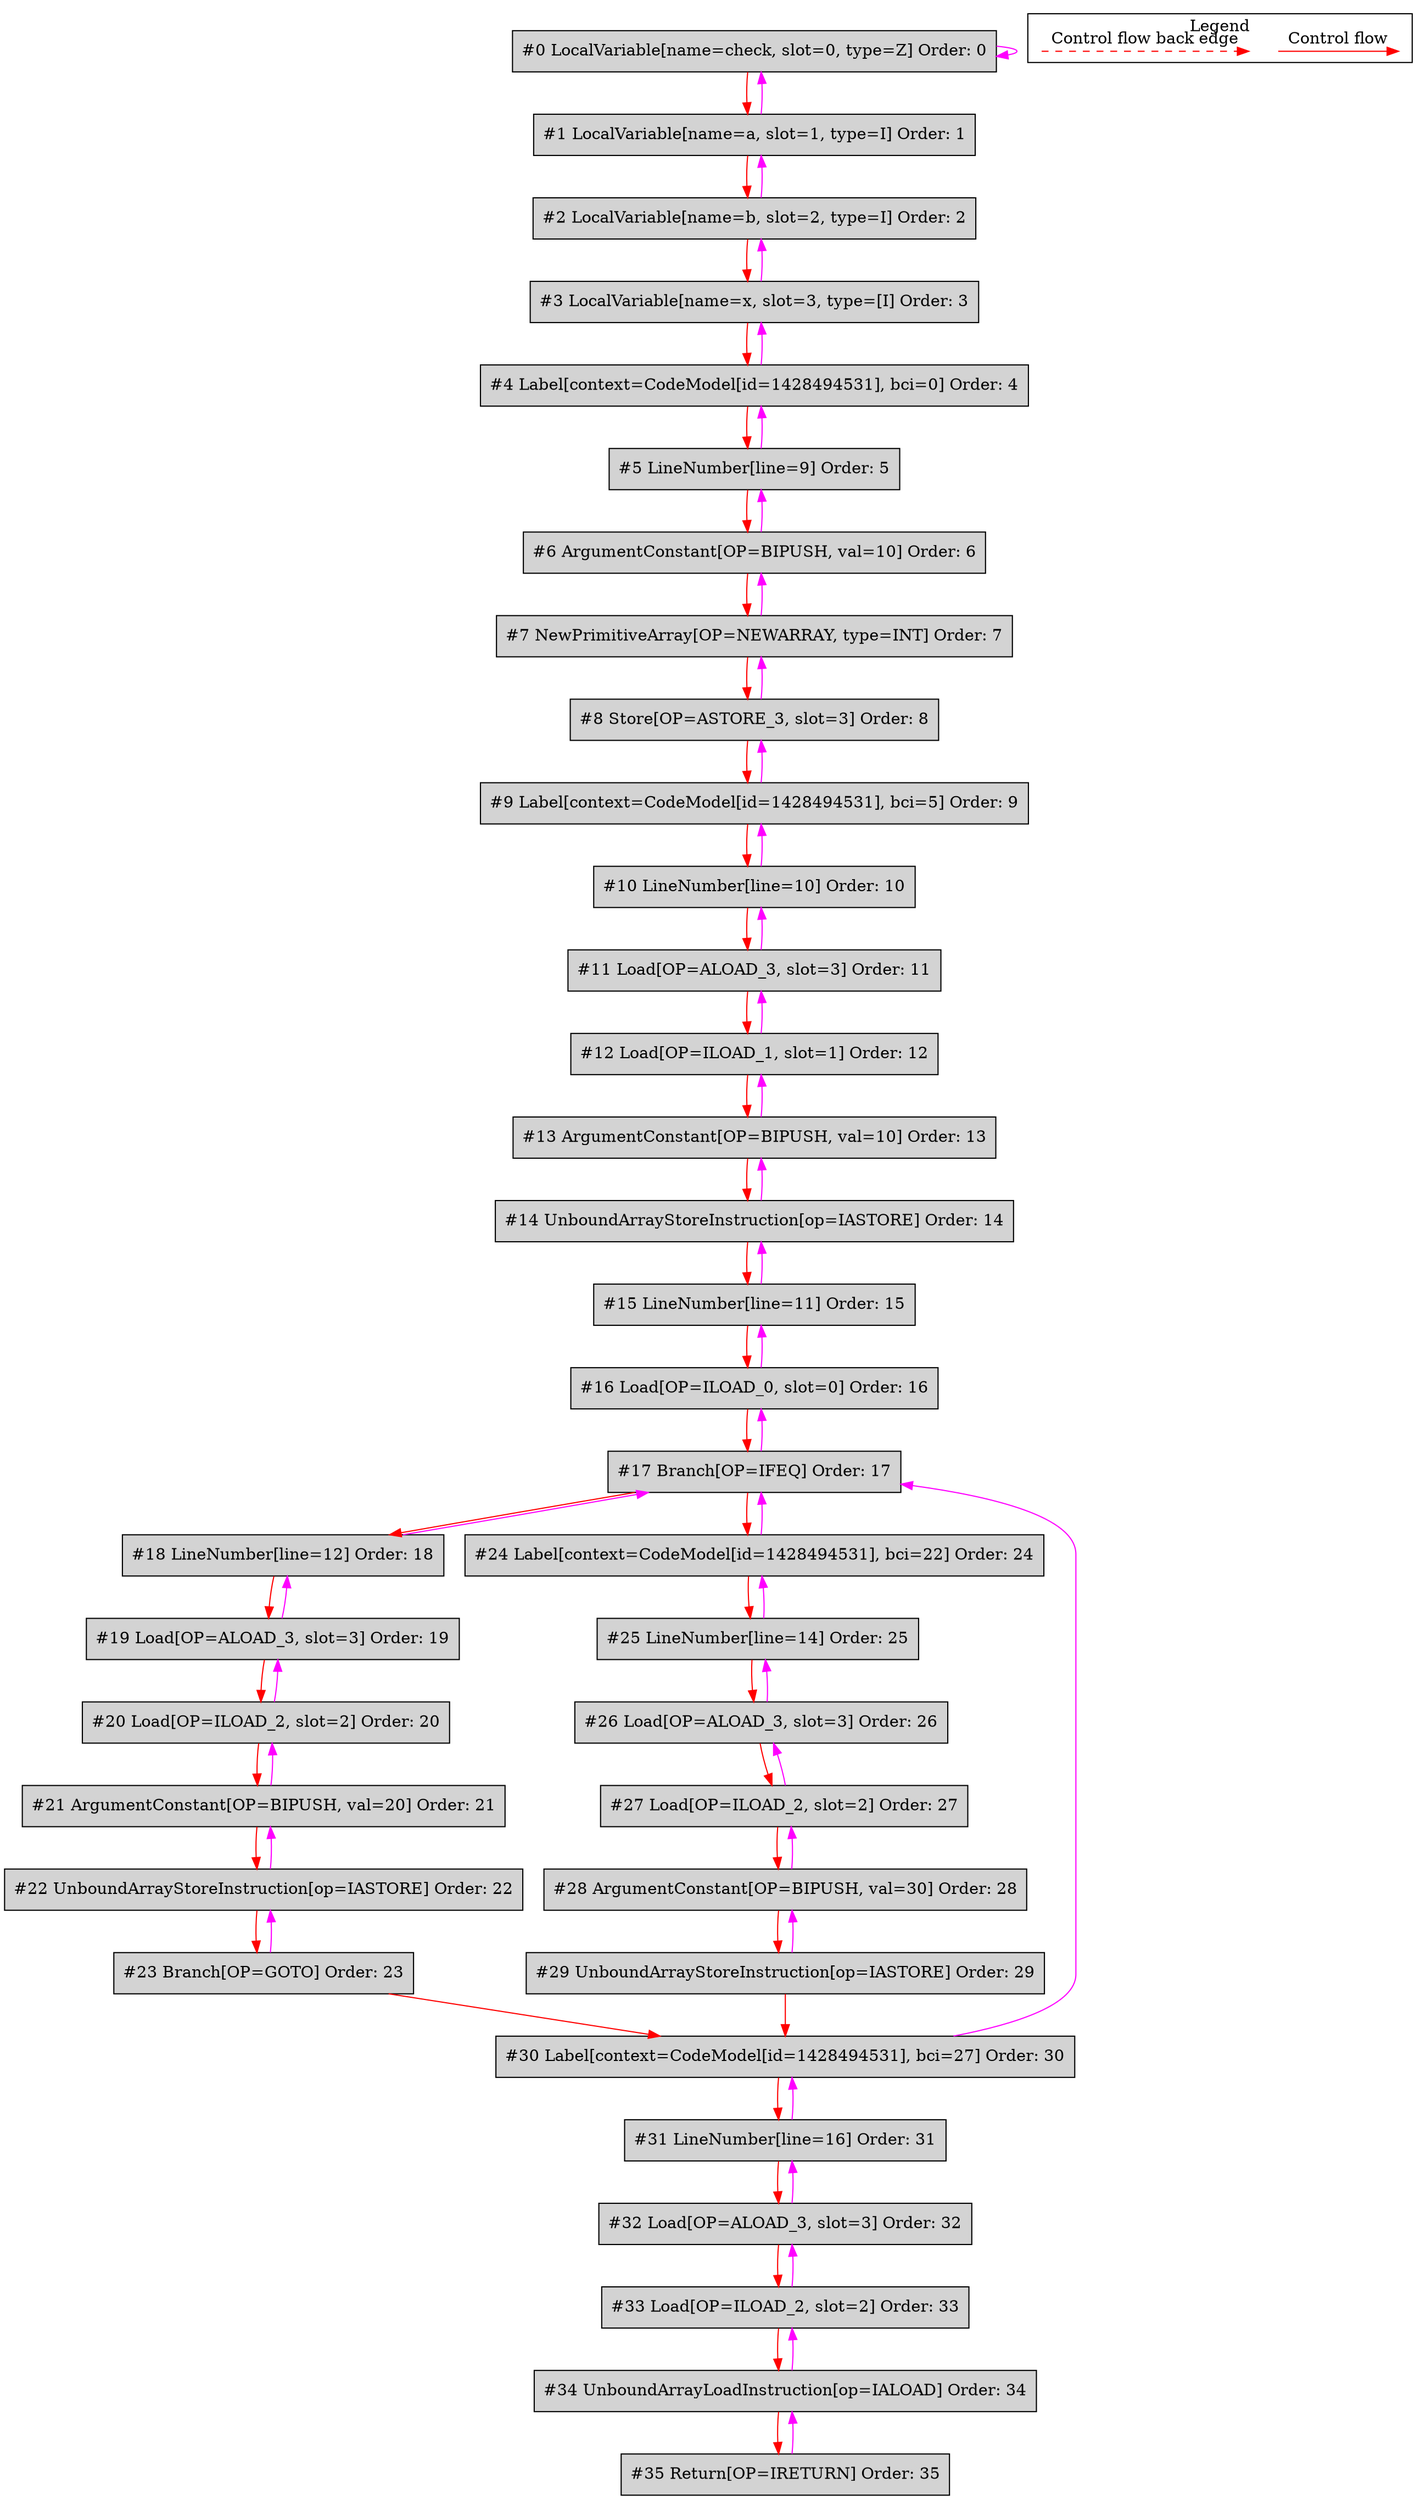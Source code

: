 digraph {
 ordering="in";
 node0[label="#0 LocalVariable[name=check, slot=0, type=Z] Order: 0", shape=box, fillcolor=lightgrey, style=filled];
 node1[label="#1 LocalVariable[name=a, slot=1, type=I] Order: 1", shape=box, fillcolor=lightgrey, style=filled];
 node2[label="#2 LocalVariable[name=b, slot=2, type=I] Order: 2", shape=box, fillcolor=lightgrey, style=filled];
 node3[label="#3 LocalVariable[name=x, slot=3, type=[I] Order: 3", shape=box, fillcolor=lightgrey, style=filled];
 node4[label="#4 Label[context=CodeModel[id=1428494531], bci=0] Order: 4", shape=box, fillcolor=lightgrey, style=filled];
 node5[label="#5 LineNumber[line=9] Order: 5", shape=box, fillcolor=lightgrey, style=filled];
 node6[label="#6 ArgumentConstant[OP=BIPUSH, val=10] Order: 6", shape=box, fillcolor=lightgrey, style=filled];
 node7[label="#7 NewPrimitiveArray[OP=NEWARRAY, type=INT] Order: 7", shape=box, fillcolor=lightgrey, style=filled];
 node8[label="#8 Store[OP=ASTORE_3, slot=3] Order: 8", shape=box, fillcolor=lightgrey, style=filled];
 node9[label="#9 Label[context=CodeModel[id=1428494531], bci=5] Order: 9", shape=box, fillcolor=lightgrey, style=filled];
 node10[label="#10 LineNumber[line=10] Order: 10", shape=box, fillcolor=lightgrey, style=filled];
 node11[label="#11 Load[OP=ALOAD_3, slot=3] Order: 11", shape=box, fillcolor=lightgrey, style=filled];
 node12[label="#12 Load[OP=ILOAD_1, slot=1] Order: 12", shape=box, fillcolor=lightgrey, style=filled];
 node13[label="#13 ArgumentConstant[OP=BIPUSH, val=10] Order: 13", shape=box, fillcolor=lightgrey, style=filled];
 node14[label="#14 UnboundArrayStoreInstruction[op=IASTORE] Order: 14", shape=box, fillcolor=lightgrey, style=filled];
 node15[label="#15 LineNumber[line=11] Order: 15", shape=box, fillcolor=lightgrey, style=filled];
 node16[label="#16 Load[OP=ILOAD_0, slot=0] Order: 16", shape=box, fillcolor=lightgrey, style=filled];
 node17[label="#17 Branch[OP=IFEQ] Order: 17", shape=box, fillcolor=lightgrey, style=filled];
 node18[label="#18 LineNumber[line=12] Order: 18", shape=box, fillcolor=lightgrey, style=filled];
 node19[label="#19 Load[OP=ALOAD_3, slot=3] Order: 19", shape=box, fillcolor=lightgrey, style=filled];
 node20[label="#20 Load[OP=ILOAD_2, slot=2] Order: 20", shape=box, fillcolor=lightgrey, style=filled];
 node21[label="#21 ArgumentConstant[OP=BIPUSH, val=20] Order: 21", shape=box, fillcolor=lightgrey, style=filled];
 node22[label="#22 UnboundArrayStoreInstruction[op=IASTORE] Order: 22", shape=box, fillcolor=lightgrey, style=filled];
 node23[label="#23 Branch[OP=GOTO] Order: 23", shape=box, fillcolor=lightgrey, style=filled];
 node24[label="#24 Label[context=CodeModel[id=1428494531], bci=22] Order: 24", shape=box, fillcolor=lightgrey, style=filled];
 node25[label="#25 LineNumber[line=14] Order: 25", shape=box, fillcolor=lightgrey, style=filled];
 node26[label="#26 Load[OP=ALOAD_3, slot=3] Order: 26", shape=box, fillcolor=lightgrey, style=filled];
 node27[label="#27 Load[OP=ILOAD_2, slot=2] Order: 27", shape=box, fillcolor=lightgrey, style=filled];
 node28[label="#28 ArgumentConstant[OP=BIPUSH, val=30] Order: 28", shape=box, fillcolor=lightgrey, style=filled];
 node29[label="#29 UnboundArrayStoreInstruction[op=IASTORE] Order: 29", shape=box, fillcolor=lightgrey, style=filled];
 node30[label="#30 Label[context=CodeModel[id=1428494531], bci=27] Order: 30", shape=box, fillcolor=lightgrey, style=filled];
 node31[label="#31 LineNumber[line=16] Order: 31", shape=box, fillcolor=lightgrey, style=filled];
 node32[label="#32 Load[OP=ALOAD_3, slot=3] Order: 32", shape=box, fillcolor=lightgrey, style=filled];
 node33[label="#33 Load[OP=ILOAD_2, slot=2] Order: 33", shape=box, fillcolor=lightgrey, style=filled];
 node34[label="#34 UnboundArrayLoadInstruction[op=IALOAD] Order: 34", shape=box, fillcolor=lightgrey, style=filled];
 node35[label="#35 Return[OP=IRETURN] Order: 35", shape=box, fillcolor=lightgrey, style=filled];
 node0 -> node0[color=fuchsia];
 node0 -> node1[color=red];
 node1 -> node0[color=fuchsia];
 node1 -> node2[color=red];
 node2 -> node1[color=fuchsia];
 node2 -> node3[color=red];
 node3 -> node2[color=fuchsia];
 node3 -> node4[color=red];
 node4 -> node3[color=fuchsia];
 node4 -> node5[color=red];
 node5 -> node4[color=fuchsia];
 node5 -> node6[color=red];
 node6 -> node5[color=fuchsia];
 node6 -> node7[color=red];
 node7 -> node6[color=fuchsia];
 node7 -> node8[color=red];
 node8 -> node7[color=fuchsia];
 node8 -> node9[color=red];
 node9 -> node8[color=fuchsia];
 node9 -> node10[color=red];
 node10 -> node9[color=fuchsia];
 node10 -> node11[color=red];
 node11 -> node10[color=fuchsia];
 node11 -> node12[color=red];
 node12 -> node11[color=fuchsia];
 node12 -> node13[color=red];
 node13 -> node12[color=fuchsia];
 node13 -> node14[color=red];
 node14 -> node13[color=fuchsia];
 node14 -> node15[color=red];
 node15 -> node14[color=fuchsia];
 node15 -> node16[color=red];
 node16 -> node15[color=fuchsia];
 node16 -> node17[color=red];
 node17 -> node16[color=fuchsia];
 node17 -> node18[color=red];
 node18 -> node17[color=fuchsia];
 node18 -> node19[color=red];
 node19 -> node18[color=fuchsia];
 node19 -> node20[color=red];
 node20 -> node19[color=fuchsia];
 node20 -> node21[color=red];
 node21 -> node20[color=fuchsia];
 node21 -> node22[color=red];
 node22 -> node21[color=fuchsia];
 node22 -> node23[color=red];
 node23 -> node22[color=fuchsia];
 node17 -> node24[color=red];
 node24 -> node17[color=fuchsia];
 node24 -> node25[color=red];
 node25 -> node24[color=fuchsia];
 node25 -> node26[color=red];
 node26 -> node25[color=fuchsia];
 node26 -> node27[color=red];
 node27 -> node26[color=fuchsia];
 node27 -> node28[color=red];
 node28 -> node27[color=fuchsia];
 node28 -> node29[color=red];
 node29 -> node28[color=fuchsia];
 node23 -> node30[color=red];
 node29 -> node30[color=red];
 node30 -> node17[color=fuchsia];
 node30 -> node31[color=red];
 node31 -> node30[color=fuchsia];
 node31 -> node32[color=red];
 node32 -> node31[color=fuchsia];
 node32 -> node33[color=red];
 node33 -> node32[color=fuchsia];
 node33 -> node34[color=red];
 node34 -> node33[color=fuchsia];
 node34 -> node35[color=red];
 node35 -> node34[color=fuchsia];
 subgraph cluster_000 {
  label = "Legend";
  node [shape=point]
  {
   rank=same;
   c0 [style = invis];
   c1 [style = invis];
   c2 [style = invis];
   c3 [style = invis];
  }
  c0 -> c1 [label="Control flow", style=solid, color=red]
  c2 -> c3 [label="Control flow back edge", style=dashed, color=red]
 }

}
